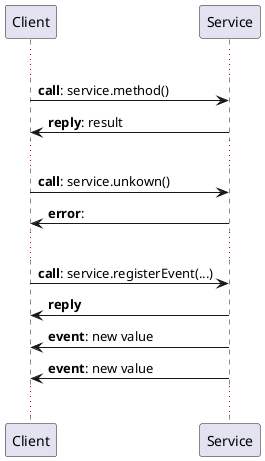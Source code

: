 @startuml
    ...

    Client  -> Service: **call**: service.method()
    Client <-  Service: **reply**: result
    ...
    Client  -> Service: **call**: service.unkown()
    Client <-  Service: **error**:
    ...
    Client  -> Service: **call**: service.registerEvent(...)
    Client <-  Service: **reply**
    Client <-  Service: **event**: new value
    Client <-  Service: **event**: new value
    ...

@enduml
